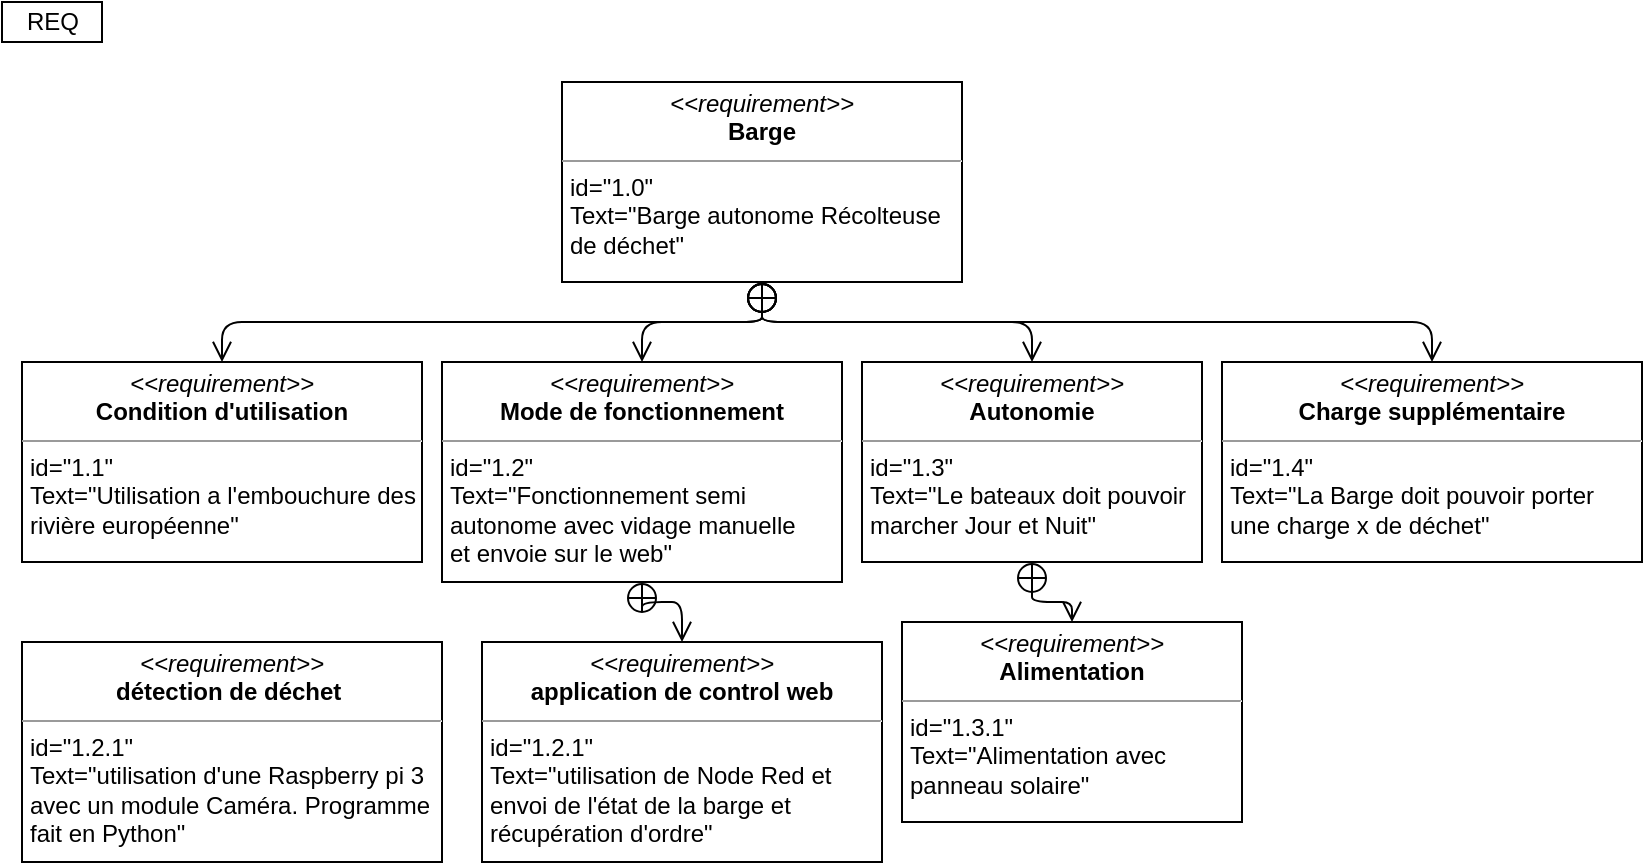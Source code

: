 <mxfile version="14.5.3" type="device"><diagram id="C5RBs43oDa-KdzZeNtuy" name="Page-1"><mxGraphModel dx="1038" dy="580" grid="1" gridSize="10" guides="1" tooltips="1" connect="1" arrows="1" fold="1" page="1" pageScale="1" pageWidth="291" pageHeight="413" math="0" shadow="0"><root><mxCell id="WIyWlLk6GJQsqaUBKTNV-0"/><mxCell id="WIyWlLk6GJQsqaUBKTNV-1" parent="WIyWlLk6GJQsqaUBKTNV-0"/><mxCell id="FiiJNNxyPOSzsa-3p3PO-0" value="&lt;p style=&quot;margin: 0px ; margin-top: 4px ; text-align: center&quot;&gt;&lt;i&gt;&amp;lt;&amp;lt;requirement&amp;gt;&amp;gt;&lt;/i&gt;&lt;br&gt;&lt;b&gt;Barge&lt;/b&gt;&lt;/p&gt;&lt;hr size=&quot;1&quot;&gt;&lt;p style=&quot;margin: 0px ; margin-left: 4px&quot;&gt;id=&quot;1.0&quot;&lt;/p&gt;&lt;p style=&quot;margin: 0px ; margin-left: 4px&quot;&gt;Text=&quot;Barge autonome Récolteuse&lt;/p&gt;&lt;p style=&quot;margin: 0px ; margin-left: 4px&quot;&gt;&lt;span&gt;de déchet&quot;&lt;/span&gt;&lt;/p&gt;" style="verticalAlign=top;align=left;overflow=fill;fontSize=12;fontFamily=Helvetica;html=1;" vertex="1" parent="WIyWlLk6GJQsqaUBKTNV-1"><mxGeometry x="280" y="40" width="200" height="100" as="geometry"/></mxCell><mxCell id="FiiJNNxyPOSzsa-3p3PO-1" value="&lt;p style=&quot;margin: 0px ; margin-top: 4px ; text-align: center&quot;&gt;&lt;i&gt;&amp;lt;&amp;lt;requirement&amp;gt;&amp;gt;&lt;/i&gt;&lt;br&gt;&lt;b&gt;Condition d'utilisation&lt;/b&gt;&lt;/p&gt;&lt;hr size=&quot;1&quot;&gt;&lt;p style=&quot;margin: 0px ; margin-left: 4px&quot;&gt;id=&quot;1.1&quot;&lt;/p&gt;&lt;p style=&quot;margin: 0px ; margin-left: 4px&quot;&gt;Text=&quot;Utilisation a l'embouchure des&amp;nbsp;&lt;/p&gt;&lt;p style=&quot;margin: 0px ; margin-left: 4px&quot;&gt;rivière européenne&lt;span&gt;&quot;&lt;/span&gt;&lt;/p&gt;" style="verticalAlign=top;align=left;overflow=fill;fontSize=12;fontFamily=Helvetica;html=1;" vertex="1" parent="WIyWlLk6GJQsqaUBKTNV-1"><mxGeometry x="10" y="180" width="200" height="100" as="geometry"/></mxCell><mxCell id="FiiJNNxyPOSzsa-3p3PO-2" value="&lt;p style=&quot;margin: 0px ; margin-top: 4px ; text-align: center&quot;&gt;&lt;i&gt;&amp;lt;&amp;lt;requirement&amp;gt;&amp;gt;&lt;/i&gt;&lt;br&gt;&lt;b&gt;Mode de&amp;nbsp;&lt;/b&gt;&lt;b&gt;fonctionnement&lt;/b&gt;&lt;/p&gt;&lt;hr size=&quot;1&quot;&gt;&lt;p style=&quot;margin: 0px ; margin-left: 4px&quot;&gt;id=&quot;1.2&quot;&lt;/p&gt;&lt;p style=&quot;margin: 0px ; margin-left: 4px&quot;&gt;Text=&quot;Fonctionnement semi&amp;nbsp;&lt;/p&gt;&lt;p style=&quot;margin: 0px ; margin-left: 4px&quot;&gt;autonome avec vidage manuelle&lt;/p&gt;&lt;p style=&quot;margin: 0px ; margin-left: 4px&quot;&gt;&lt;span&gt;et envoie sur le web&quot;&lt;/span&gt;&lt;/p&gt;" style="verticalAlign=top;align=left;overflow=fill;fontSize=12;fontFamily=Helvetica;html=1;" vertex="1" parent="WIyWlLk6GJQsqaUBKTNV-1"><mxGeometry x="220" y="180" width="200" height="110" as="geometry"/></mxCell><mxCell id="FiiJNNxyPOSzsa-3p3PO-3" value="&lt;p style=&quot;margin: 0px ; margin-top: 4px ; text-align: center&quot;&gt;&lt;i&gt;&amp;lt;&amp;lt;requirement&amp;gt;&amp;gt;&lt;/i&gt;&lt;br&gt;&lt;b&gt;Autonomie&lt;/b&gt;&lt;/p&gt;&lt;hr size=&quot;1&quot;&gt;&lt;p style=&quot;margin: 0px ; margin-left: 4px&quot;&gt;id=&quot;1.3&quot;&lt;/p&gt;&lt;p style=&quot;margin: 0px ; margin-left: 4px&quot;&gt;Text=&quot;Le bateaux doit pouvoir&lt;/p&gt;&lt;p style=&quot;margin: 0px ; margin-left: 4px&quot;&gt;marcher Jour et Nuit&lt;span&gt;&quot;&lt;/span&gt;&lt;/p&gt;" style="verticalAlign=top;align=left;overflow=fill;fontSize=12;fontFamily=Helvetica;html=1;" vertex="1" parent="WIyWlLk6GJQsqaUBKTNV-1"><mxGeometry x="430" y="180" width="170" height="100" as="geometry"/></mxCell><mxCell id="FiiJNNxyPOSzsa-3p3PO-4" value="&lt;p style=&quot;margin: 0px ; margin-top: 4px ; text-align: center&quot;&gt;&lt;i&gt;&amp;lt;&amp;lt;requirement&amp;gt;&amp;gt;&lt;/i&gt;&lt;br&gt;&lt;b&gt;Charge&amp;nbsp;&lt;/b&gt;&lt;b&gt;supplémentaire&lt;/b&gt;&lt;/p&gt;&lt;hr size=&quot;1&quot;&gt;&lt;p style=&quot;margin: 0px ; margin-left: 4px&quot;&gt;id=&quot;1.4&quot;&lt;/p&gt;&lt;p style=&quot;margin: 0px ; margin-left: 4px&quot;&gt;Text=&quot;La Barge doit pouvoir porter&amp;nbsp;&lt;/p&gt;&lt;p style=&quot;margin: 0px ; margin-left: 4px&quot;&gt;une charge x de déchet&lt;span&gt;&quot;&lt;/span&gt;&lt;/p&gt;" style="verticalAlign=top;align=left;overflow=fill;fontSize=12;fontFamily=Helvetica;html=1;" vertex="1" parent="WIyWlLk6GJQsqaUBKTNV-1"><mxGeometry x="610" y="180" width="210" height="100" as="geometry"/></mxCell><mxCell id="FiiJNNxyPOSzsa-3p3PO-8" value="" style="endArrow=open;startArrow=circlePlus;endFill=0;startFill=0;endSize=8;html=1;exitX=0.5;exitY=1;exitDx=0;exitDy=0;entryX=0.5;entryY=0;entryDx=0;entryDy=0;" edge="1" parent="WIyWlLk6GJQsqaUBKTNV-1" source="FiiJNNxyPOSzsa-3p3PO-0" target="FiiJNNxyPOSzsa-3p3PO-1"><mxGeometry width="160" relative="1" as="geometry"><mxPoint x="310" y="370" as="sourcePoint"/><mxPoint x="470" y="370" as="targetPoint"/><Array as="points"><mxPoint x="380" y="160"/><mxPoint x="110" y="160"/></Array></mxGeometry></mxCell><mxCell id="FiiJNNxyPOSzsa-3p3PO-9" value="" style="endArrow=open;startArrow=circlePlus;endFill=0;startFill=0;endSize=8;html=1;exitX=0.5;exitY=1;exitDx=0;exitDy=0;entryX=0.5;entryY=0;entryDx=0;entryDy=0;" edge="1" parent="WIyWlLk6GJQsqaUBKTNV-1" source="FiiJNNxyPOSzsa-3p3PO-0" target="FiiJNNxyPOSzsa-3p3PO-2"><mxGeometry width="160" relative="1" as="geometry"><mxPoint x="390" y="150" as="sourcePoint"/><mxPoint x="120" y="190" as="targetPoint"/><Array as="points"><mxPoint x="380" y="160"/><mxPoint x="320" y="160"/></Array></mxGeometry></mxCell><mxCell id="FiiJNNxyPOSzsa-3p3PO-10" value="" style="endArrow=open;startArrow=circlePlus;endFill=0;startFill=0;endSize=8;html=1;entryX=0.5;entryY=0;entryDx=0;entryDy=0;" edge="1" parent="WIyWlLk6GJQsqaUBKTNV-1" target="FiiJNNxyPOSzsa-3p3PO-3"><mxGeometry width="160" relative="1" as="geometry"><mxPoint x="380" y="140" as="sourcePoint"/><mxPoint x="330" y="190" as="targetPoint"/><Array as="points"><mxPoint x="380" y="160"/><mxPoint x="515" y="160"/></Array></mxGeometry></mxCell><mxCell id="FiiJNNxyPOSzsa-3p3PO-11" value="" style="endArrow=open;startArrow=circlePlus;endFill=0;startFill=0;endSize=8;html=1;entryX=0.5;entryY=0;entryDx=0;entryDy=0;" edge="1" parent="WIyWlLk6GJQsqaUBKTNV-1" target="FiiJNNxyPOSzsa-3p3PO-4"><mxGeometry width="160" relative="1" as="geometry"><mxPoint x="380" y="140" as="sourcePoint"/><mxPoint x="525" y="190" as="targetPoint"/><Array as="points"><mxPoint x="380" y="160"/><mxPoint x="715" y="160"/></Array></mxGeometry></mxCell><mxCell id="FiiJNNxyPOSzsa-3p3PO-12" value="&lt;p style=&quot;margin: 0px ; margin-top: 4px ; text-align: center&quot;&gt;&lt;i&gt;&amp;lt;&amp;lt;requirement&amp;gt;&amp;gt;&lt;/i&gt;&lt;br&gt;&lt;b&gt;Alimentation&lt;/b&gt;&lt;/p&gt;&lt;hr size=&quot;1&quot;&gt;&lt;p style=&quot;margin: 0px ; margin-left: 4px&quot;&gt;id=&quot;1.3.1&quot;&lt;/p&gt;&lt;p style=&quot;margin: 0px ; margin-left: 4px&quot;&gt;&lt;span&gt;Text=&quot;Alimentation avec&lt;/span&gt;&lt;/p&gt;&lt;p style=&quot;margin: 0px ; margin-left: 4px&quot;&gt;&lt;span&gt;panneau solaire&lt;/span&gt;&lt;span&gt;&quot;&lt;/span&gt;&lt;/p&gt;" style="verticalAlign=top;align=left;overflow=fill;fontSize=12;fontFamily=Helvetica;html=1;" vertex="1" parent="WIyWlLk6GJQsqaUBKTNV-1"><mxGeometry x="450" y="310" width="170" height="100" as="geometry"/></mxCell><mxCell id="FiiJNNxyPOSzsa-3p3PO-13" value="" style="endArrow=open;startArrow=circlePlus;endFill=0;startFill=0;endSize=8;html=1;exitX=0.5;exitY=1;exitDx=0;exitDy=0;entryX=0.5;entryY=0;entryDx=0;entryDy=0;" edge="1" parent="WIyWlLk6GJQsqaUBKTNV-1" source="FiiJNNxyPOSzsa-3p3PO-3" target="FiiJNNxyPOSzsa-3p3PO-12"><mxGeometry width="160" relative="1" as="geometry"><mxPoint x="330" y="350" as="sourcePoint"/><mxPoint x="490" y="350" as="targetPoint"/><Array as="points"><mxPoint x="515" y="300"/><mxPoint x="535" y="300"/></Array></mxGeometry></mxCell><mxCell id="FiiJNNxyPOSzsa-3p3PO-15" value="&lt;p style=&quot;margin: 0px ; margin-top: 4px ; text-align: center&quot;&gt;&lt;i&gt;&amp;lt;&amp;lt;requirement&amp;gt;&amp;gt;&lt;/i&gt;&lt;br&gt;&lt;b&gt;application de control web&lt;/b&gt;&lt;/p&gt;&lt;hr size=&quot;1&quot;&gt;&lt;p style=&quot;margin: 0px ; margin-left: 4px&quot;&gt;id=&quot;1.2.1&quot;&lt;/p&gt;&lt;p style=&quot;margin: 0px ; margin-left: 4px&quot;&gt;Text=&quot;utilisation de Node Red et&amp;nbsp;&lt;/p&gt;&lt;p style=&quot;margin: 0px ; margin-left: 4px&quot;&gt;envoi de l'état de la barge et&amp;nbsp;&lt;/p&gt;&lt;p style=&quot;margin: 0px ; margin-left: 4px&quot;&gt;récupération d'ordre&lt;span&gt;&quot;&lt;/span&gt;&lt;/p&gt;" style="verticalAlign=top;align=left;overflow=fill;fontSize=12;fontFamily=Helvetica;html=1;" vertex="1" parent="WIyWlLk6GJQsqaUBKTNV-1"><mxGeometry x="240" y="320" width="200" height="110" as="geometry"/></mxCell><mxCell id="FiiJNNxyPOSzsa-3p3PO-17" value="" style="endArrow=open;startArrow=circlePlus;endFill=0;startFill=0;endSize=8;html=1;exitX=0.5;exitY=1;exitDx=0;exitDy=0;entryX=0.5;entryY=0;entryDx=0;entryDy=0;" edge="1" parent="WIyWlLk6GJQsqaUBKTNV-1" source="FiiJNNxyPOSzsa-3p3PO-2" target="FiiJNNxyPOSzsa-3p3PO-15"><mxGeometry width="160" relative="1" as="geometry"><mxPoint x="525" y="290" as="sourcePoint"/><mxPoint x="525" y="320" as="targetPoint"/><Array as="points"><mxPoint x="320" y="300"/><mxPoint x="340" y="300"/></Array></mxGeometry></mxCell><mxCell id="FiiJNNxyPOSzsa-3p3PO-18" value="&lt;p style=&quot;margin: 0px ; margin-top: 4px ; text-align: center&quot;&gt;&lt;i&gt;&amp;lt;&amp;lt;requirement&amp;gt;&amp;gt;&lt;/i&gt;&lt;br&gt;&lt;b&gt;détection&amp;nbsp;de déchet&amp;nbsp;&lt;/b&gt;&lt;/p&gt;&lt;hr size=&quot;1&quot;&gt;&lt;p style=&quot;margin: 0px ; margin-left: 4px&quot;&gt;id=&quot;1.2.1&quot;&lt;/p&gt;&lt;p style=&quot;margin: 0px ; margin-left: 4px&quot;&gt;Text=&quot;utilisation d'une Raspberry pi&lt;span&gt;&amp;nbsp;3&lt;/span&gt;&lt;/p&gt;&lt;p style=&quot;margin: 0px ; margin-left: 4px&quot;&gt;&lt;span&gt;avec un module Caméra. Programme&lt;/span&gt;&lt;/p&gt;&lt;p style=&quot;margin: 0px ; margin-left: 4px&quot;&gt;&lt;span&gt;fait en Python&quot;&lt;/span&gt;&lt;/p&gt;" style="verticalAlign=top;align=left;overflow=fill;fontSize=12;fontFamily=Helvetica;html=1;" vertex="1" parent="WIyWlLk6GJQsqaUBKTNV-1"><mxGeometry x="10" y="320" width="210" height="110" as="geometry"/></mxCell><mxCell id="FiiJNNxyPOSzsa-3p3PO-19" value="REQ" style="html=1;" vertex="1" parent="WIyWlLk6GJQsqaUBKTNV-1"><mxGeometry width="50" height="20" as="geometry"/></mxCell></root></mxGraphModel></diagram></mxfile>